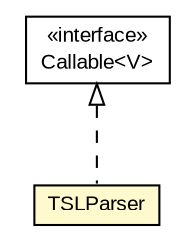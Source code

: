 #!/usr/local/bin/dot
#
# Class diagram 
# Generated by UMLGraph version R5_6-24-gf6e263 (http://www.umlgraph.org/)
#

digraph G {
	edge [fontname="arial",fontsize=10,labelfontname="arial",labelfontsize=10];
	node [fontname="arial",fontsize=10,shape=plaintext];
	nodesep=0.25;
	ranksep=0.5;
	// eu.europa.esig.dss.tsl.service.TSLParser
	c694348 [label=<<table title="eu.europa.esig.dss.tsl.service.TSLParser" border="0" cellborder="1" cellspacing="0" cellpadding="2" port="p" bgcolor="lemonChiffon" href="./TSLParser.html">
		<tr><td><table border="0" cellspacing="0" cellpadding="1">
<tr><td align="center" balign="center"> TSLParser </td></tr>
		</table></td></tr>
		</table>>, URL="./TSLParser.html", fontname="arial", fontcolor="black", fontsize=10.0];
	//eu.europa.esig.dss.tsl.service.TSLParser implements java.util.concurrent.Callable<V>
	c694354:p -> c694348:p [dir=back,arrowtail=empty,style=dashed];
	// java.util.concurrent.Callable<V>
	c694354 [label=<<table title="java.util.concurrent.Callable" border="0" cellborder="1" cellspacing="0" cellpadding="2" port="p" href="http://java.sun.com/j2se/1.4.2/docs/api/java/util/concurrent/Callable.html">
		<tr><td><table border="0" cellspacing="0" cellpadding="1">
<tr><td align="center" balign="center"> &#171;interface&#187; </td></tr>
<tr><td align="center" balign="center"> Callable&lt;V&gt; </td></tr>
		</table></td></tr>
		</table>>, URL="http://java.sun.com/j2se/1.4.2/docs/api/java/util/concurrent/Callable.html", fontname="arial", fontcolor="black", fontsize=10.0];
}

